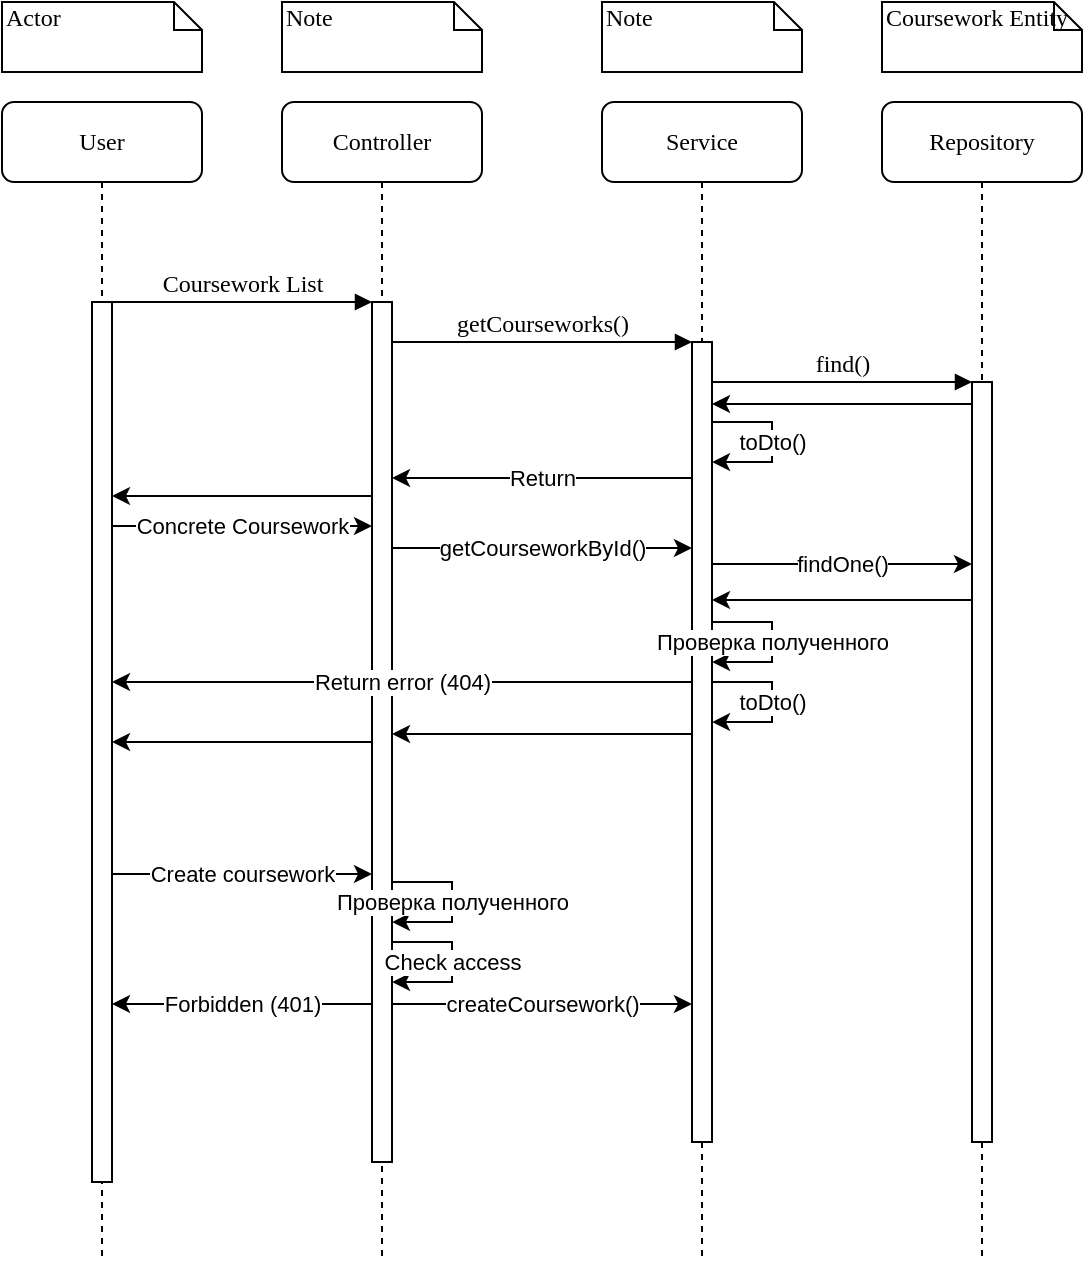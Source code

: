 <mxfile version="21.1.5" type="github">
  <diagram name="Page-1" id="13e1069c-82ec-6db2-03f1-153e76fe0fe0">
    <mxGraphModel dx="1062" dy="567" grid="1" gridSize="10" guides="1" tooltips="1" connect="1" arrows="1" fold="1" page="1" pageScale="1" pageWidth="1100" pageHeight="850" background="none" math="0" shadow="0">
      <root>
        <mxCell id="0" />
        <mxCell id="1" parent="0" />
        <mxCell id="7baba1c4bc27f4b0-2" value="Controller" style="shape=umlLifeline;perimeter=lifelinePerimeter;whiteSpace=wrap;html=1;container=1;collapsible=0;recursiveResize=0;outlineConnect=0;rounded=1;shadow=0;comic=0;labelBackgroundColor=none;strokeWidth=1;fontFamily=Verdana;fontSize=12;align=center;" parent="1" vertex="1">
          <mxGeometry x="240" y="80" width="100" height="580" as="geometry" />
        </mxCell>
        <mxCell id="7baba1c4bc27f4b0-10" value="" style="html=1;points=[];perimeter=orthogonalPerimeter;rounded=0;shadow=0;comic=0;labelBackgroundColor=none;strokeWidth=1;fontFamily=Verdana;fontSize=12;align=center;" parent="7baba1c4bc27f4b0-2" vertex="1">
          <mxGeometry x="45" y="100" width="10" height="430" as="geometry" />
        </mxCell>
        <mxCell id="wjjagKxgtQwIPcRKDo2u-17" value="Проверка полученного" style="endArrow=classic;html=1;rounded=0;" edge="1" parent="7baba1c4bc27f4b0-2">
          <mxGeometry x="-0.001" width="50" height="50" relative="1" as="geometry">
            <mxPoint x="55" y="390" as="sourcePoint" />
            <mxPoint x="55" y="410.03" as="targetPoint" />
            <Array as="points">
              <mxPoint x="85" y="390.03" />
              <mxPoint x="85" y="410.03" />
            </Array>
            <mxPoint as="offset" />
          </mxGeometry>
        </mxCell>
        <mxCell id="wjjagKxgtQwIPcRKDo2u-19" value="Check access" style="endArrow=classic;html=1;rounded=0;" edge="1" parent="7baba1c4bc27f4b0-2">
          <mxGeometry x="-0.001" width="50" height="50" relative="1" as="geometry">
            <mxPoint x="55" y="420" as="sourcePoint" />
            <mxPoint x="55" y="440.03" as="targetPoint" />
            <Array as="points">
              <mxPoint x="85" y="420.03" />
              <mxPoint x="85" y="440.03" />
            </Array>
            <mxPoint as="offset" />
          </mxGeometry>
        </mxCell>
        <mxCell id="7baba1c4bc27f4b0-3" value="Service" style="shape=umlLifeline;perimeter=lifelinePerimeter;whiteSpace=wrap;html=1;container=1;collapsible=0;recursiveResize=0;outlineConnect=0;rounded=1;shadow=0;comic=0;labelBackgroundColor=none;strokeWidth=1;fontFamily=Verdana;fontSize=12;align=center;" parent="1" vertex="1">
          <mxGeometry x="400" y="80" width="100" height="580" as="geometry" />
        </mxCell>
        <mxCell id="7baba1c4bc27f4b0-13" value="" style="html=1;points=[];perimeter=orthogonalPerimeter;rounded=0;shadow=0;comic=0;labelBackgroundColor=none;strokeWidth=1;fontFamily=Verdana;fontSize=12;align=center;" parent="7baba1c4bc27f4b0-3" vertex="1">
          <mxGeometry x="45" y="120" width="10" height="400" as="geometry" />
        </mxCell>
        <mxCell id="wjjagKxgtQwIPcRKDo2u-3" value="toDto()" style="endArrow=classic;html=1;rounded=0;" edge="1" parent="7baba1c4bc27f4b0-3" source="7baba1c4bc27f4b0-13">
          <mxGeometry x="-0.001" width="50" height="50" relative="1" as="geometry">
            <mxPoint x="60.3" y="160.0" as="sourcePoint" />
            <mxPoint x="55" y="180.03" as="targetPoint" />
            <Array as="points">
              <mxPoint x="85" y="160.03" />
              <mxPoint x="85" y="180.03" />
            </Array>
            <mxPoint as="offset" />
          </mxGeometry>
        </mxCell>
        <mxCell id="wjjagKxgtQwIPcRKDo2u-11" value="Проверка полученного" style="endArrow=classic;html=1;rounded=0;" edge="1" parent="7baba1c4bc27f4b0-3">
          <mxGeometry x="-0.001" width="50" height="50" relative="1" as="geometry">
            <mxPoint x="55" y="260" as="sourcePoint" />
            <mxPoint x="55" y="280.03" as="targetPoint" />
            <Array as="points">
              <mxPoint x="85" y="260.03" />
              <mxPoint x="85" y="280.03" />
            </Array>
            <mxPoint as="offset" />
          </mxGeometry>
        </mxCell>
        <mxCell id="wjjagKxgtQwIPcRKDo2u-12" value="toDto()" style="endArrow=classic;html=1;rounded=0;" edge="1" parent="7baba1c4bc27f4b0-3">
          <mxGeometry x="-0.001" width="50" height="50" relative="1" as="geometry">
            <mxPoint x="55" y="290" as="sourcePoint" />
            <mxPoint x="55" y="310.03" as="targetPoint" />
            <Array as="points">
              <mxPoint x="85" y="290.03" />
              <mxPoint x="85" y="310.03" />
            </Array>
            <mxPoint as="offset" />
          </mxGeometry>
        </mxCell>
        <mxCell id="7baba1c4bc27f4b0-4" value="Repository" style="shape=umlLifeline;perimeter=lifelinePerimeter;whiteSpace=wrap;html=1;container=1;collapsible=0;recursiveResize=0;outlineConnect=0;rounded=1;shadow=0;comic=0;labelBackgroundColor=none;strokeWidth=1;fontFamily=Verdana;fontSize=12;align=center;" parent="1" vertex="1">
          <mxGeometry x="540" y="80" width="100" height="580" as="geometry" />
        </mxCell>
        <mxCell id="7baba1c4bc27f4b0-8" value="User" style="shape=umlLifeline;perimeter=lifelinePerimeter;whiteSpace=wrap;html=1;container=1;collapsible=0;recursiveResize=0;outlineConnect=0;rounded=1;shadow=0;comic=0;labelBackgroundColor=none;strokeWidth=1;fontFamily=Verdana;fontSize=12;align=center;" parent="1" vertex="1">
          <mxGeometry x="100" y="80" width="100" height="580" as="geometry" />
        </mxCell>
        <mxCell id="7baba1c4bc27f4b0-9" value="" style="html=1;points=[];perimeter=orthogonalPerimeter;rounded=0;shadow=0;comic=0;labelBackgroundColor=none;strokeWidth=1;fontFamily=Verdana;fontSize=12;align=center;" parent="7baba1c4bc27f4b0-8" vertex="1">
          <mxGeometry x="45" y="100" width="10" height="440" as="geometry" />
        </mxCell>
        <mxCell id="7baba1c4bc27f4b0-16" value="" style="html=1;points=[];perimeter=orthogonalPerimeter;rounded=0;shadow=0;comic=0;labelBackgroundColor=none;strokeWidth=1;fontFamily=Verdana;fontSize=12;align=center;" parent="1" vertex="1">
          <mxGeometry x="585" y="220" width="10" height="380" as="geometry" />
        </mxCell>
        <mxCell id="7baba1c4bc27f4b0-17" value="find()" style="html=1;verticalAlign=bottom;endArrow=block;labelBackgroundColor=none;fontFamily=Verdana;fontSize=12;edgeStyle=elbowEdgeStyle;elbow=vertical;" parent="1" source="7baba1c4bc27f4b0-13" target="7baba1c4bc27f4b0-16" edge="1">
          <mxGeometry relative="1" as="geometry">
            <mxPoint x="510" y="220" as="sourcePoint" />
            <Array as="points">
              <mxPoint x="460" y="220" />
            </Array>
          </mxGeometry>
        </mxCell>
        <mxCell id="7baba1c4bc27f4b0-11" value="Coursework List" style="html=1;verticalAlign=bottom;endArrow=block;entryX=0;entryY=0;labelBackgroundColor=none;fontFamily=Verdana;fontSize=12;edgeStyle=elbowEdgeStyle;elbow=vertical;" parent="1" source="7baba1c4bc27f4b0-9" target="7baba1c4bc27f4b0-10" edge="1">
          <mxGeometry relative="1" as="geometry">
            <mxPoint x="220" y="190" as="sourcePoint" />
          </mxGeometry>
        </mxCell>
        <mxCell id="7baba1c4bc27f4b0-14" value="getCourseworks()" style="html=1;verticalAlign=bottom;endArrow=block;entryX=0;entryY=0;labelBackgroundColor=none;fontFamily=Verdana;fontSize=12;edgeStyle=elbowEdgeStyle;elbow=vertical;" parent="1" source="7baba1c4bc27f4b0-10" target="7baba1c4bc27f4b0-13" edge="1">
          <mxGeometry relative="1" as="geometry">
            <mxPoint x="370" y="200" as="sourcePoint" />
          </mxGeometry>
        </mxCell>
        <mxCell id="7baba1c4bc27f4b0-40" value="Actor" style="shape=note;whiteSpace=wrap;html=1;size=14;verticalAlign=top;align=left;spacingTop=-6;rounded=0;shadow=0;comic=0;labelBackgroundColor=none;strokeWidth=1;fontFamily=Verdana;fontSize=12" parent="1" vertex="1">
          <mxGeometry x="100" y="30" width="100" height="35" as="geometry" />
        </mxCell>
        <mxCell id="7baba1c4bc27f4b0-41" value="Note" style="shape=note;whiteSpace=wrap;html=1;size=14;verticalAlign=top;align=left;spacingTop=-6;rounded=0;shadow=0;comic=0;labelBackgroundColor=none;strokeWidth=1;fontFamily=Verdana;fontSize=12" parent="1" vertex="1">
          <mxGeometry x="240" y="30" width="100" height="35" as="geometry" />
        </mxCell>
        <mxCell id="7baba1c4bc27f4b0-42" value="Note" style="shape=note;whiteSpace=wrap;html=1;size=14;verticalAlign=top;align=left;spacingTop=-6;rounded=0;shadow=0;comic=0;labelBackgroundColor=none;strokeWidth=1;fontFamily=Verdana;fontSize=12" parent="1" vertex="1">
          <mxGeometry x="400" y="30" width="100" height="35" as="geometry" />
        </mxCell>
        <mxCell id="7baba1c4bc27f4b0-43" value="Coursework Entity" style="shape=note;whiteSpace=wrap;html=1;size=14;verticalAlign=top;align=left;spacingTop=-6;rounded=0;shadow=0;comic=0;labelBackgroundColor=none;strokeWidth=1;fontFamily=Verdana;fontSize=12" parent="1" vertex="1">
          <mxGeometry x="540" y="30" width="100" height="35" as="geometry" />
        </mxCell>
        <mxCell id="wjjagKxgtQwIPcRKDo2u-2" value="" style="endArrow=classic;html=1;rounded=0;" edge="1" parent="1">
          <mxGeometry width="50" height="50" relative="1" as="geometry">
            <mxPoint x="585" y="231" as="sourcePoint" />
            <mxPoint x="455" y="231" as="targetPoint" />
          </mxGeometry>
        </mxCell>
        <mxCell id="wjjagKxgtQwIPcRKDo2u-4" value="Return" style="endArrow=classic;html=1;rounded=0;" edge="1" parent="1">
          <mxGeometry width="50" height="50" relative="1" as="geometry">
            <mxPoint x="445" y="268" as="sourcePoint" />
            <mxPoint x="295" y="268" as="targetPoint" />
          </mxGeometry>
        </mxCell>
        <mxCell id="wjjagKxgtQwIPcRKDo2u-5" value="" style="endArrow=classic;html=1;rounded=0;" edge="1" parent="1">
          <mxGeometry width="50" height="50" relative="1" as="geometry">
            <mxPoint x="285" y="277" as="sourcePoint" />
            <mxPoint x="155" y="277" as="targetPoint" />
          </mxGeometry>
        </mxCell>
        <mxCell id="wjjagKxgtQwIPcRKDo2u-6" value="Concrete Coursework" style="endArrow=classic;html=1;rounded=0;" edge="1" parent="1">
          <mxGeometry width="50" height="50" relative="1" as="geometry">
            <mxPoint x="155" y="292" as="sourcePoint" />
            <mxPoint x="285" y="292" as="targetPoint" />
          </mxGeometry>
        </mxCell>
        <mxCell id="wjjagKxgtQwIPcRKDo2u-7" value="getCourseworkById()" style="endArrow=classic;html=1;rounded=0;" edge="1" parent="1">
          <mxGeometry width="50" height="50" relative="1" as="geometry">
            <mxPoint x="295" y="303" as="sourcePoint" />
            <mxPoint x="445" y="303" as="targetPoint" />
          </mxGeometry>
        </mxCell>
        <mxCell id="wjjagKxgtQwIPcRKDo2u-9" value="findOne()" style="endArrow=classic;html=1;rounded=0;" edge="1" parent="1">
          <mxGeometry width="50" height="50" relative="1" as="geometry">
            <mxPoint x="455" y="311" as="sourcePoint" />
            <mxPoint x="585" y="311" as="targetPoint" />
          </mxGeometry>
        </mxCell>
        <mxCell id="wjjagKxgtQwIPcRKDo2u-10" value="" style="endArrow=classic;html=1;rounded=0;" edge="1" parent="1">
          <mxGeometry width="50" height="50" relative="1" as="geometry">
            <mxPoint x="585.0" y="329" as="sourcePoint" />
            <mxPoint x="455.0" y="329" as="targetPoint" />
          </mxGeometry>
        </mxCell>
        <mxCell id="wjjagKxgtQwIPcRKDo2u-13" value="Return error (404)" style="endArrow=classic;html=1;rounded=0;" edge="1" parent="1" target="7baba1c4bc27f4b0-9">
          <mxGeometry width="50" height="50" relative="1" as="geometry">
            <mxPoint x="445" y="370" as="sourcePoint" />
            <mxPoint x="295" y="370" as="targetPoint" />
          </mxGeometry>
        </mxCell>
        <mxCell id="wjjagKxgtQwIPcRKDo2u-14" value="" style="endArrow=classic;html=1;rounded=0;" edge="1" parent="1">
          <mxGeometry width="50" height="50" relative="1" as="geometry">
            <mxPoint x="445" y="396" as="sourcePoint" />
            <mxPoint x="295" y="396" as="targetPoint" />
          </mxGeometry>
        </mxCell>
        <mxCell id="wjjagKxgtQwIPcRKDo2u-15" value="" style="endArrow=classic;html=1;rounded=0;" edge="1" parent="1">
          <mxGeometry width="50" height="50" relative="1" as="geometry">
            <mxPoint x="285" y="400" as="sourcePoint" />
            <mxPoint x="155" y="400" as="targetPoint" />
          </mxGeometry>
        </mxCell>
        <mxCell id="wjjagKxgtQwIPcRKDo2u-16" value="Create coursework" style="endArrow=classic;html=1;rounded=0;" edge="1" parent="1">
          <mxGeometry width="50" height="50" relative="1" as="geometry">
            <mxPoint x="155" y="466" as="sourcePoint" />
            <mxPoint x="285" y="466" as="targetPoint" />
          </mxGeometry>
        </mxCell>
        <mxCell id="wjjagKxgtQwIPcRKDo2u-18" value="createCoursework()" style="endArrow=classic;html=1;rounded=0;" edge="1" parent="1">
          <mxGeometry width="50" height="50" relative="1" as="geometry">
            <mxPoint x="295" y="531" as="sourcePoint" />
            <mxPoint x="445.0" y="531" as="targetPoint" />
          </mxGeometry>
        </mxCell>
        <mxCell id="wjjagKxgtQwIPcRKDo2u-20" value="Forbidden (401)" style="endArrow=classic;html=1;rounded=0;" edge="1" parent="1">
          <mxGeometry width="50" height="50" relative="1" as="geometry">
            <mxPoint x="285" y="531.0" as="sourcePoint" />
            <mxPoint x="155" y="531.0" as="targetPoint" />
          </mxGeometry>
        </mxCell>
      </root>
    </mxGraphModel>
  </diagram>
</mxfile>
